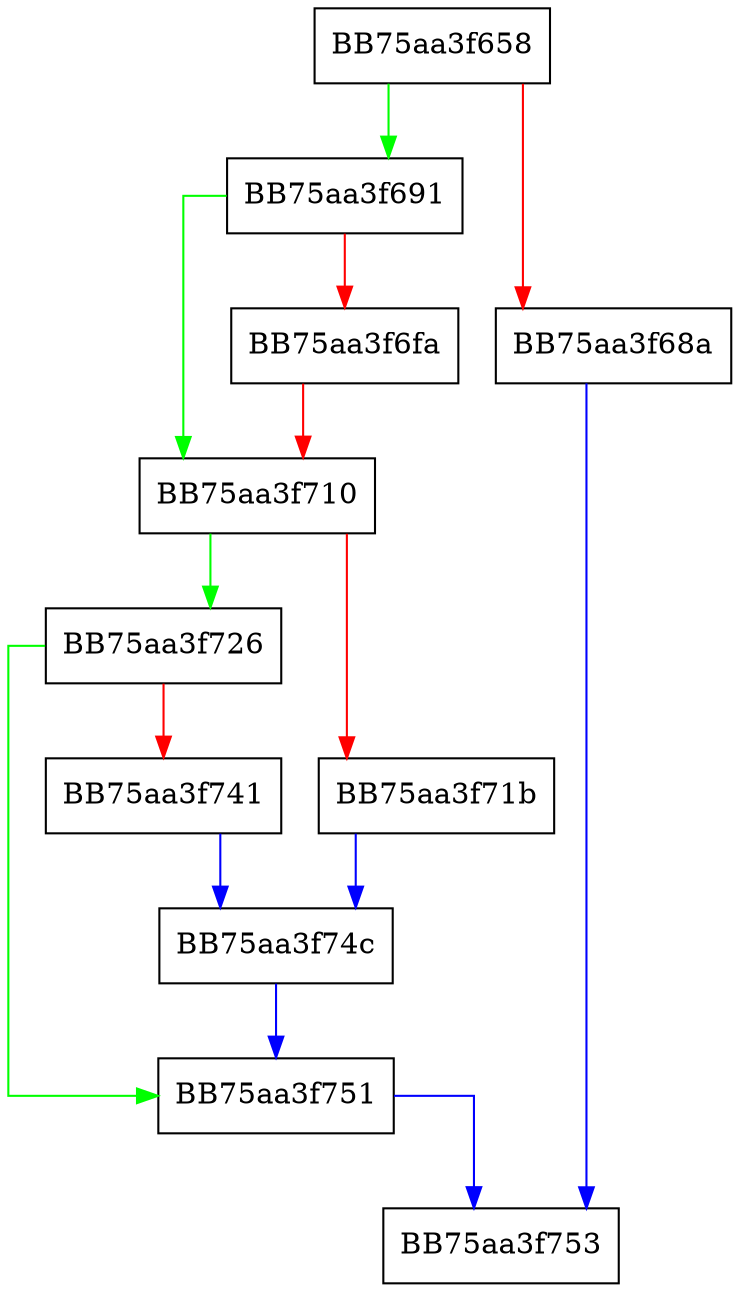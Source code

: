 digraph getLength {
  node [shape="box"];
  graph [splines=ortho];
  BB75aa3f658 -> BB75aa3f691 [color="green"];
  BB75aa3f658 -> BB75aa3f68a [color="red"];
  BB75aa3f68a -> BB75aa3f753 [color="blue"];
  BB75aa3f691 -> BB75aa3f710 [color="green"];
  BB75aa3f691 -> BB75aa3f6fa [color="red"];
  BB75aa3f6fa -> BB75aa3f710 [color="red"];
  BB75aa3f710 -> BB75aa3f726 [color="green"];
  BB75aa3f710 -> BB75aa3f71b [color="red"];
  BB75aa3f71b -> BB75aa3f74c [color="blue"];
  BB75aa3f726 -> BB75aa3f751 [color="green"];
  BB75aa3f726 -> BB75aa3f741 [color="red"];
  BB75aa3f741 -> BB75aa3f74c [color="blue"];
  BB75aa3f74c -> BB75aa3f751 [color="blue"];
  BB75aa3f751 -> BB75aa3f753 [color="blue"];
}